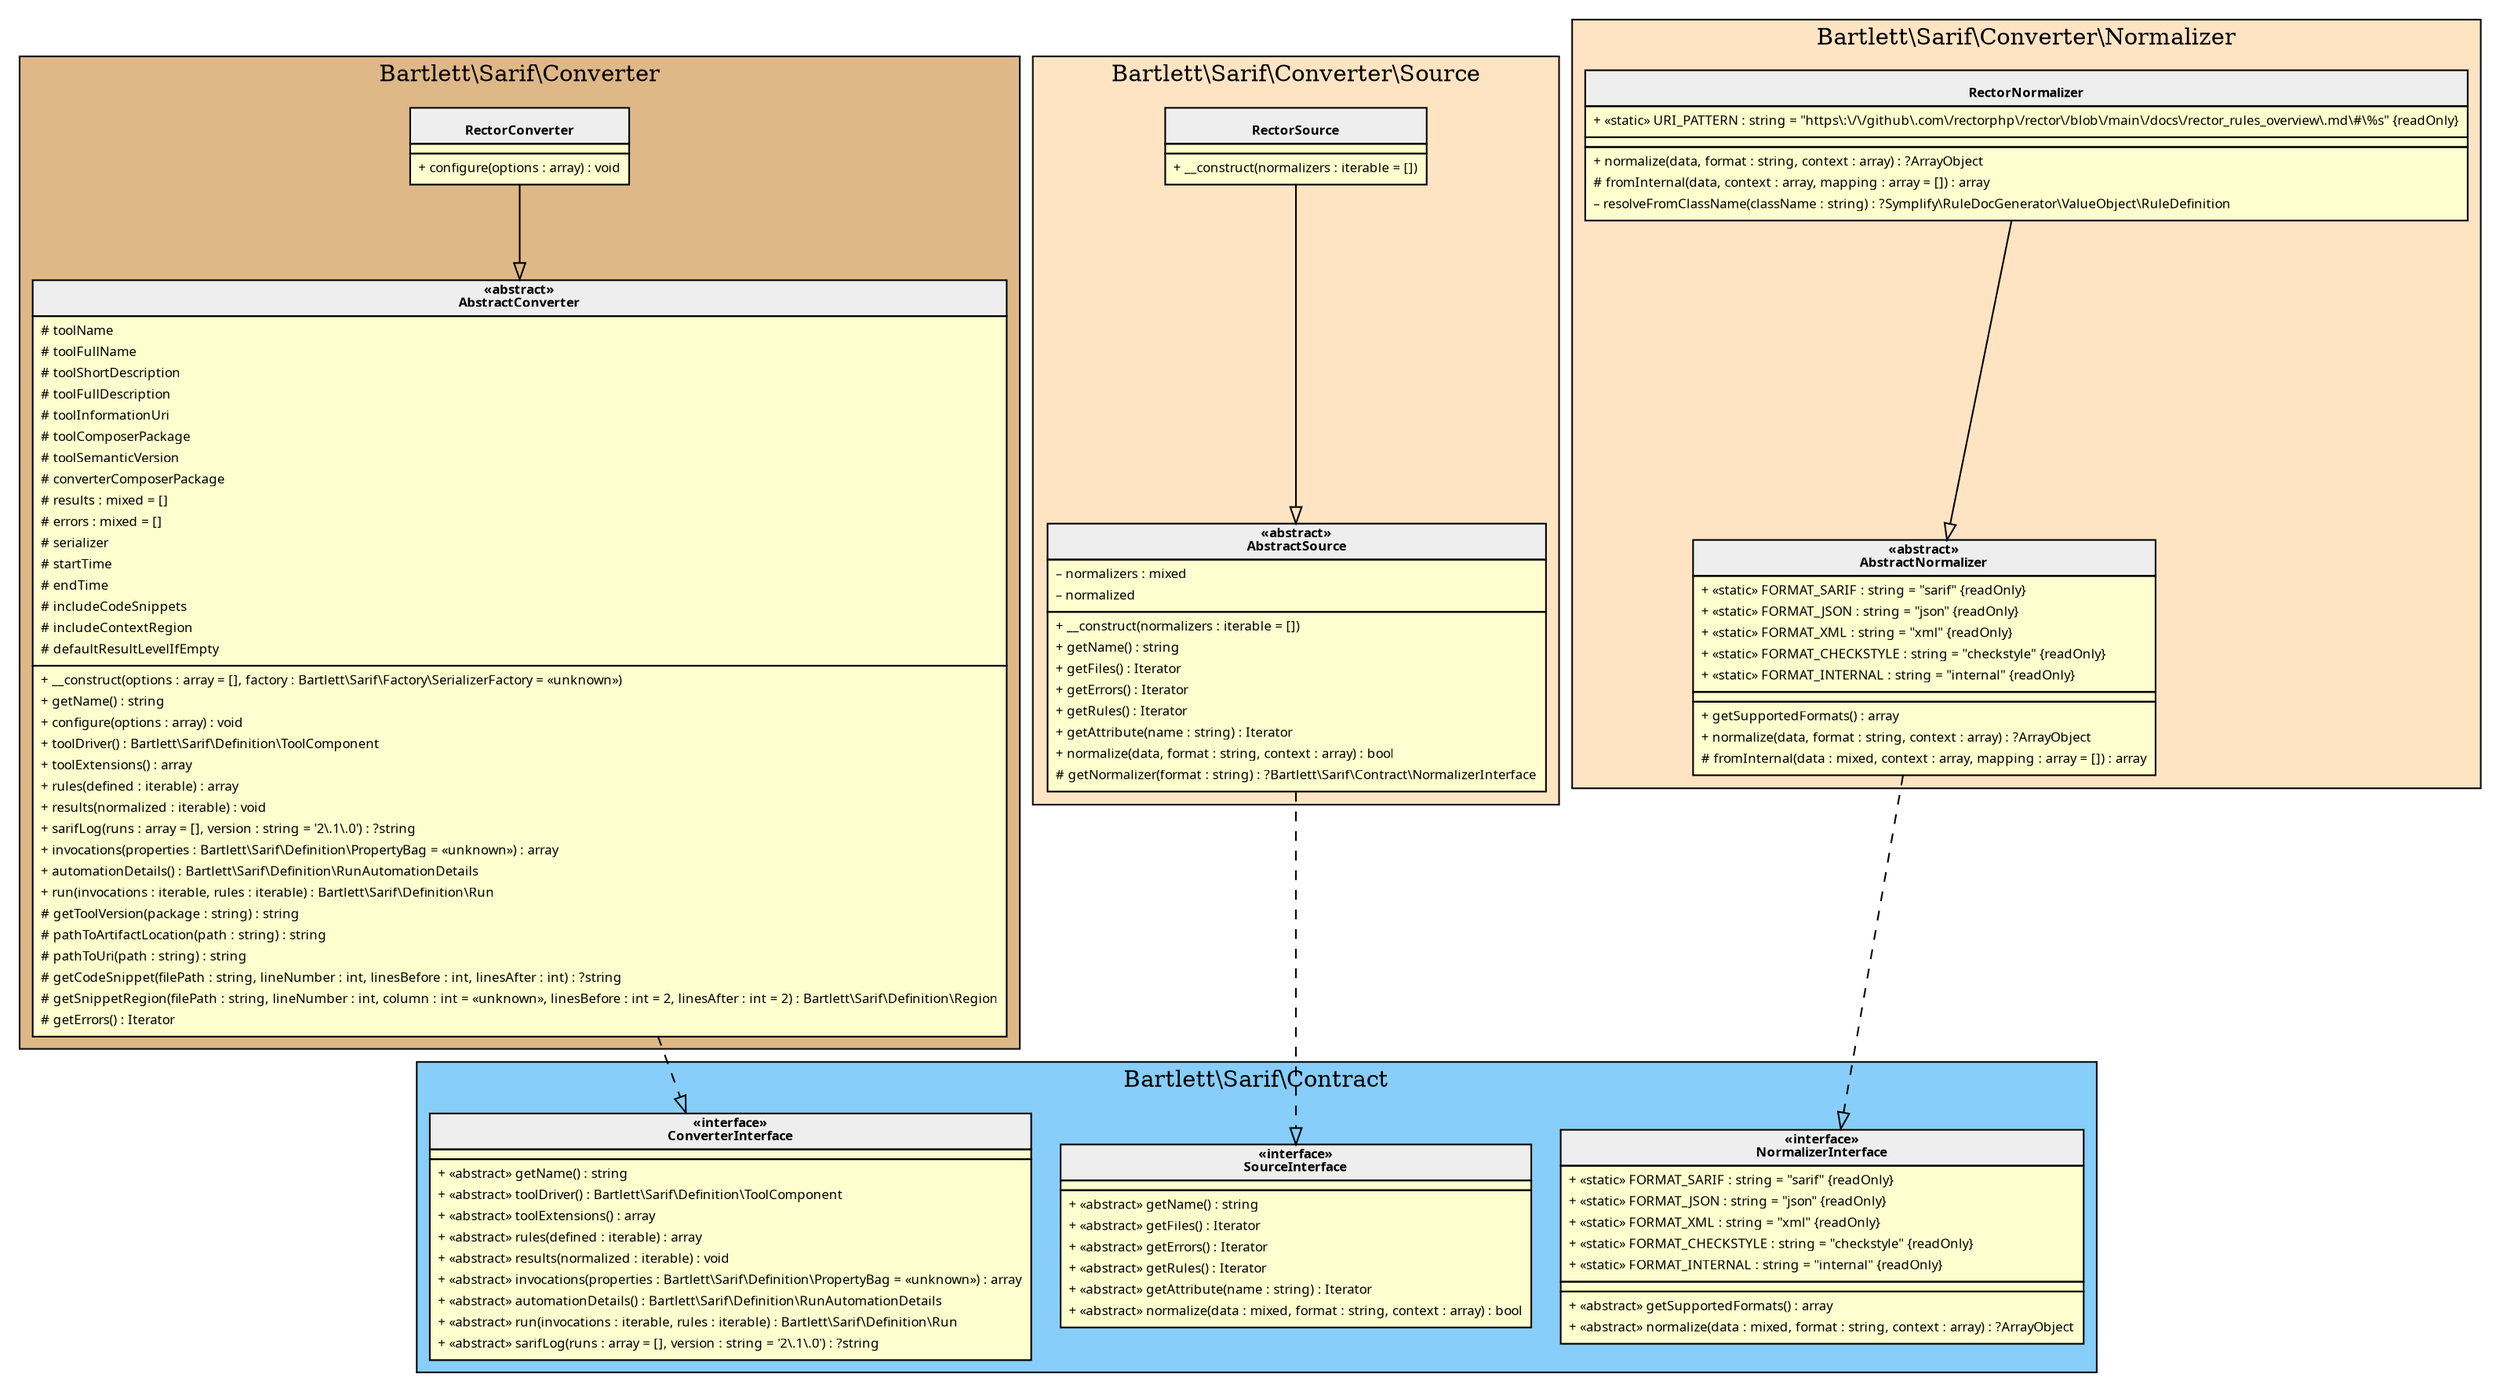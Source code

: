 digraph {
  graph [name="G" overlap="false" rankdir="TB" bgcolor="transparent"]
  node [fontname="Verdana" fontsize=8 shape="none" margin=0 fillcolor="#FEFECE" style="filled"]
  edge [fontname="Verdana" fontsize=8]
  subgraph cluster_0 {
    graph [bgcolor="BurlyWood"]
    label = "Bartlett\\Sarif\\Converter"
    "Bartlett\\Sarif\\Converter\\RectorConverter" [shape="none" label=<
<table cellspacing="0" border="0" cellborder="1">
    <tr><td bgcolor="#eeeeee"><b><br/>RectorConverter</b></td></tr>
    <tr><td></td></tr>
    <tr><td><table border="0" cellspacing="0" cellpadding="2">
    <tr><td align="left">+ configure(options : array) : void</td></tr>
</table></td></tr>
</table>>]
    "Bartlett\\Sarif\\Converter\\AbstractConverter" [shape="none" label=<
<table cellspacing="0" border="0" cellborder="1">
    <tr><td bgcolor="#eeeeee"><b>«abstract»<br/>AbstractConverter</b></td></tr>
    <tr><td><table border="0" cellspacing="0" cellpadding="2">
    <tr><td align="left"># toolName</td></tr>
    <tr><td align="left"># toolFullName</td></tr>
    <tr><td align="left"># toolShortDescription</td></tr>
    <tr><td align="left"># toolFullDescription</td></tr>
    <tr><td align="left"># toolInformationUri</td></tr>
    <tr><td align="left"># toolComposerPackage</td></tr>
    <tr><td align="left"># toolSemanticVersion</td></tr>
    <tr><td align="left"># converterComposerPackage</td></tr>
    <tr><td align="left"># results : mixed = []</td></tr>
    <tr><td align="left"># errors : mixed = []</td></tr>
    <tr><td align="left"># serializer</td></tr>
    <tr><td align="left"># startTime</td></tr>
    <tr><td align="left"># endTime</td></tr>
    <tr><td align="left"># includeCodeSnippets</td></tr>
    <tr><td align="left"># includeContextRegion</td></tr>
    <tr><td align="left"># defaultResultLevelIfEmpty</td></tr>
</table></td></tr>
    <tr><td><table border="0" cellspacing="0" cellpadding="2">
    <tr><td align="left">+ __construct(options : array = [], factory : Bartlett\\Sarif\\Factory\\SerializerFactory = «unknown»)</td></tr>
    <tr><td align="left">+ getName() : string</td></tr>
    <tr><td align="left">+ configure(options : array) : void</td></tr>
    <tr><td align="left">+ toolDriver() : Bartlett\\Sarif\\Definition\\ToolComponent</td></tr>
    <tr><td align="left">+ toolExtensions() : array</td></tr>
    <tr><td align="left">+ rules(defined : iterable) : array</td></tr>
    <tr><td align="left">+ results(normalized : iterable) : void</td></tr>
    <tr><td align="left">+ sarifLog(runs : array = [], version : string = '2\.1\.0') : ?string</td></tr>
    <tr><td align="left">+ invocations(properties : Bartlett\\Sarif\\Definition\\PropertyBag = «unknown») : array</td></tr>
    <tr><td align="left">+ automationDetails() : Bartlett\\Sarif\\Definition\\RunAutomationDetails</td></tr>
    <tr><td align="left">+ run(invocations : iterable, rules : iterable) : Bartlett\\Sarif\\Definition\\Run</td></tr>
    <tr><td align="left"># getToolVersion(package : string) : string</td></tr>
    <tr><td align="left"># pathToArtifactLocation(path : string) : string</td></tr>
    <tr><td align="left"># pathToUri(path : string) : string</td></tr>
    <tr><td align="left"># getCodeSnippet(filePath : string, lineNumber : int, linesBefore : int, linesAfter : int) : ?string</td></tr>
    <tr><td align="left"># getSnippetRegion(filePath : string, lineNumber : int, column : int = «unknown», linesBefore : int = 2, linesAfter : int = 2) : Bartlett\\Sarif\\Definition\\Region</td></tr>
    <tr><td align="left"># getErrors() : Iterator</td></tr>
</table></td></tr>
</table>>]
  }
  subgraph cluster_1 {
    graph [bgcolor="LightSkyBlue"]
    label = "Bartlett\\Sarif\\Contract"
    "Bartlett\\Sarif\\Contract\\ConverterInterface" [shape="none" label=<
<table cellspacing="0" border="0" cellborder="1">
    <tr><td bgcolor="#eeeeee"><b>«interface»<br/>ConverterInterface</b></td></tr>
    <tr><td></td></tr>
    <tr><td><table border="0" cellspacing="0" cellpadding="2">
    <tr><td align="left">+ «abstract» getName() : string</td></tr>
    <tr><td align="left">+ «abstract» toolDriver() : Bartlett\\Sarif\\Definition\\ToolComponent</td></tr>
    <tr><td align="left">+ «abstract» toolExtensions() : array</td></tr>
    <tr><td align="left">+ «abstract» rules(defined : iterable) : array</td></tr>
    <tr><td align="left">+ «abstract» results(normalized : iterable) : void</td></tr>
    <tr><td align="left">+ «abstract» invocations(properties : Bartlett\\Sarif\\Definition\\PropertyBag = «unknown») : array</td></tr>
    <tr><td align="left">+ «abstract» automationDetails() : Bartlett\\Sarif\\Definition\\RunAutomationDetails</td></tr>
    <tr><td align="left">+ «abstract» run(invocations : iterable, rules : iterable) : Bartlett\\Sarif\\Definition\\Run</td></tr>
    <tr><td align="left">+ «abstract» sarifLog(runs : array = [], version : string = '2\.1\.0') : ?string</td></tr>
</table></td></tr>
</table>>]
    "Bartlett\\Sarif\\Contract\\SourceInterface" [shape="none" label=<
<table cellspacing="0" border="0" cellborder="1">
    <tr><td bgcolor="#eeeeee"><b>«interface»<br/>SourceInterface</b></td></tr>
    <tr><td></td></tr>
    <tr><td><table border="0" cellspacing="0" cellpadding="2">
    <tr><td align="left">+ «abstract» getName() : string</td></tr>
    <tr><td align="left">+ «abstract» getFiles() : Iterator</td></tr>
    <tr><td align="left">+ «abstract» getErrors() : Iterator</td></tr>
    <tr><td align="left">+ «abstract» getRules() : Iterator</td></tr>
    <tr><td align="left">+ «abstract» getAttribute(name : string) : Iterator</td></tr>
    <tr><td align="left">+ «abstract» normalize(data : mixed, format : string, context : array) : bool</td></tr>
</table></td></tr>
</table>>]
    "Bartlett\\Sarif\\Contract\\NormalizerInterface" [shape="none" label=<
<table cellspacing="0" border="0" cellborder="1">
    <tr><td bgcolor="#eeeeee"><b>«interface»<br/>NormalizerInterface</b></td></tr>
    <tr><td><table border="0" cellspacing="0" cellpadding="2">
    <tr><td align="left">+ «static» FORMAT_SARIF : string = "sarif" {readOnly}</td></tr>
    <tr><td align="left">+ «static» FORMAT_JSON : string = "json" {readOnly}</td></tr>
    <tr><td align="left">+ «static» FORMAT_XML : string = "xml" {readOnly}</td></tr>
    <tr><td align="left">+ «static» FORMAT_CHECKSTYLE : string = "checkstyle" {readOnly}</td></tr>
    <tr><td align="left">+ «static» FORMAT_INTERNAL : string = "internal" {readOnly}</td></tr>
</table></td></tr>
    <tr><td></td></tr>
    <tr><td><table border="0" cellspacing="0" cellpadding="2">
    <tr><td align="left">+ «abstract» getSupportedFormats() : array</td></tr>
    <tr><td align="left">+ «abstract» normalize(data : mixed, format : string, context : array) : ?ArrayObject</td></tr>
</table></td></tr>
</table>>]
  }
  subgraph cluster_2 {
    graph [bgcolor="Bisque"]
    label = "Bartlett\\Sarif\\Converter\\Source"
    "Bartlett\\Sarif\\Converter\\Source\\RectorSource" [shape="none" label=<
<table cellspacing="0" border="0" cellborder="1">
    <tr><td bgcolor="#eeeeee"><b><br/>RectorSource</b></td></tr>
    <tr><td></td></tr>
    <tr><td><table border="0" cellspacing="0" cellpadding="2">
    <tr><td align="left">+ __construct(normalizers : iterable = [])</td></tr>
</table></td></tr>
</table>>]
    "Bartlett\\Sarif\\Converter\\Source\\AbstractSource" [shape="none" label=<
<table cellspacing="0" border="0" cellborder="1">
    <tr><td bgcolor="#eeeeee"><b>«abstract»<br/>AbstractSource</b></td></tr>
    <tr><td><table border="0" cellspacing="0" cellpadding="2">
    <tr><td align="left">– normalizers : mixed</td></tr>
    <tr><td align="left">– normalized</td></tr>
</table></td></tr>
    <tr><td><table border="0" cellspacing="0" cellpadding="2">
    <tr><td align="left">+ __construct(normalizers : iterable = [])</td></tr>
    <tr><td align="left">+ getName() : string</td></tr>
    <tr><td align="left">+ getFiles() : Iterator</td></tr>
    <tr><td align="left">+ getErrors() : Iterator</td></tr>
    <tr><td align="left">+ getRules() : Iterator</td></tr>
    <tr><td align="left">+ getAttribute(name : string) : Iterator</td></tr>
    <tr><td align="left">+ normalize(data, format : string, context : array) : bool</td></tr>
    <tr><td align="left"># getNormalizer(format : string) : ?Bartlett\\Sarif\\Contract\\NormalizerInterface</td></tr>
</table></td></tr>
</table>>]
  }
  subgraph cluster_3 {
    graph [bgcolor="Bisque"]
    label = "Bartlett\\Sarif\\Converter\\Normalizer"
    "Bartlett\\Sarif\\Converter\\Normalizer\\RectorNormalizer" [shape="none" label=<
<table cellspacing="0" border="0" cellborder="1">
    <tr><td bgcolor="#eeeeee"><b><br/>RectorNormalizer</b></td></tr>
    <tr><td><table border="0" cellspacing="0" cellpadding="2">
    <tr><td align="left">+ «static» URI_PATTERN : string = "https\:\/\/github\.com\/rectorphp\/rector\/blob\/main\/docs\/rector_rules_overview\.md\#\%s" {readOnly}</td></tr>
</table></td></tr>
    <tr><td></td></tr>
    <tr><td><table border="0" cellspacing="0" cellpadding="2">
    <tr><td align="left">+ normalize(data, format : string, context : array) : ?ArrayObject</td></tr>
    <tr><td align="left"># fromInternal(data, context : array, mapping : array = []) : array</td></tr>
    <tr><td align="left">– resolveFromClassName(className : string) : ?Symplify\\RuleDocGenerator\\ValueObject\\RuleDefinition</td></tr>
</table></td></tr>
</table>>]
    "Bartlett\\Sarif\\Converter\\Normalizer\\AbstractNormalizer" [shape="none" label=<
<table cellspacing="0" border="0" cellborder="1">
    <tr><td bgcolor="#eeeeee"><b>«abstract»<br/>AbstractNormalizer</b></td></tr>
    <tr><td><table border="0" cellspacing="0" cellpadding="2">
    <tr><td align="left">+ «static» FORMAT_SARIF : string = "sarif" {readOnly}</td></tr>
    <tr><td align="left">+ «static» FORMAT_JSON : string = "json" {readOnly}</td></tr>
    <tr><td align="left">+ «static» FORMAT_XML : string = "xml" {readOnly}</td></tr>
    <tr><td align="left">+ «static» FORMAT_CHECKSTYLE : string = "checkstyle" {readOnly}</td></tr>
    <tr><td align="left">+ «static» FORMAT_INTERNAL : string = "internal" {readOnly}</td></tr>
</table></td></tr>
    <tr><td></td></tr>
    <tr><td><table border="0" cellspacing="0" cellpadding="2">
    <tr><td align="left">+ getSupportedFormats() : array</td></tr>
    <tr><td align="left">+ normalize(data, format : string, context : array) : ?ArrayObject</td></tr>
    <tr><td align="left"># fromInternal(data : mixed, context : array, mapping : array = []) : array</td></tr>
</table></td></tr>
</table>>]
  }
  "Bartlett\\Sarif\\Converter\\AbstractConverter" -> "Bartlett\\Sarif\\Contract\\ConverterInterface" [arrowhead="empty" style="dashed"]
  "Bartlett\\Sarif\\Converter\\RectorConverter" -> "Bartlett\\Sarif\\Converter\\AbstractConverter" [arrowhead="empty" style="filled"]
  "Bartlett\\Sarif\\Converter\\Source\\AbstractSource" -> "Bartlett\\Sarif\\Contract\\SourceInterface" [arrowhead="empty" style="dashed"]
  "Bartlett\\Sarif\\Converter\\Source\\RectorSource" -> "Bartlett\\Sarif\\Converter\\Source\\AbstractSource" [arrowhead="empty" style="filled"]
  "Bartlett\\Sarif\\Converter\\Normalizer\\AbstractNormalizer" -> "Bartlett\\Sarif\\Contract\\NormalizerInterface" [arrowhead="empty" style="dashed"]
  "Bartlett\\Sarif\\Converter\\Normalizer\\RectorNormalizer" -> "Bartlett\\Sarif\\Converter\\Normalizer\\AbstractNormalizer" [arrowhead="empty" style="filled"]
}

